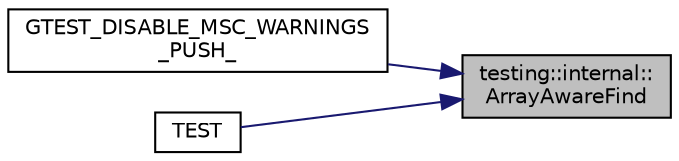 digraph "testing::internal::ArrayAwareFind"
{
 // LATEX_PDF_SIZE
  bgcolor="transparent";
  edge [fontname="Helvetica",fontsize="10",labelfontname="Helvetica",labelfontsize="10"];
  node [fontname="Helvetica",fontsize="10",shape=record];
  rankdir="RL";
  Node1 [label="testing::internal::\lArrayAwareFind",height=0.2,width=0.4,color="black", fillcolor="grey75", style="filled", fontcolor="black",tooltip=" "];
  Node1 -> Node2 [dir="back",color="midnightblue",fontsize="10",style="solid",fontname="Helvetica"];
  Node2 [label="GTEST_DISABLE_MSC_WARNINGS\l_PUSH_",height=0.2,width=0.4,color="black",URL="$gmock-matchers_8h.html#a76d5edfe42aefbbbf81289a6a12f3761",tooltip=" "];
  Node1 -> Node3 [dir="back",color="midnightblue",fontsize="10",style="solid",fontname="Helvetica"];
  Node3 [label="TEST",height=0.2,width=0.4,color="black",URL="$gtest__unittest_8cc.html#a563807f4b8c6d7fbf2945f279e38468e",tooltip=" "];
}
